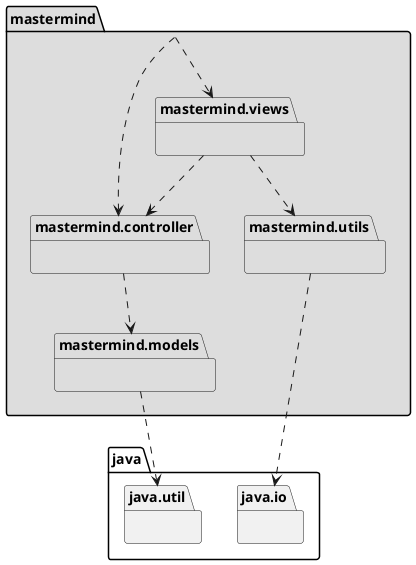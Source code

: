 @startuml

    package mastermind #DDDDDD { }
    package mastermind.models #DDDDDD { }
    package mastermind.controller #DDDDDD{ }
    package mastermind.views #DDDDDD { }
    package mastermind.utils #DDDDDD { }
    package java.util{ }
    package java.io{ }

    mastermind .down.> mastermind.controller
    mastermind .down.> mastermind.views
    mastermind.controller .down.> mastermind.models
    mastermind.views .down.> mastermind.controller
    mastermind.views .down.> mastermind.utils
    mastermind.models .down.> java.util
    mastermind.utils .down.> java.io

@enduml